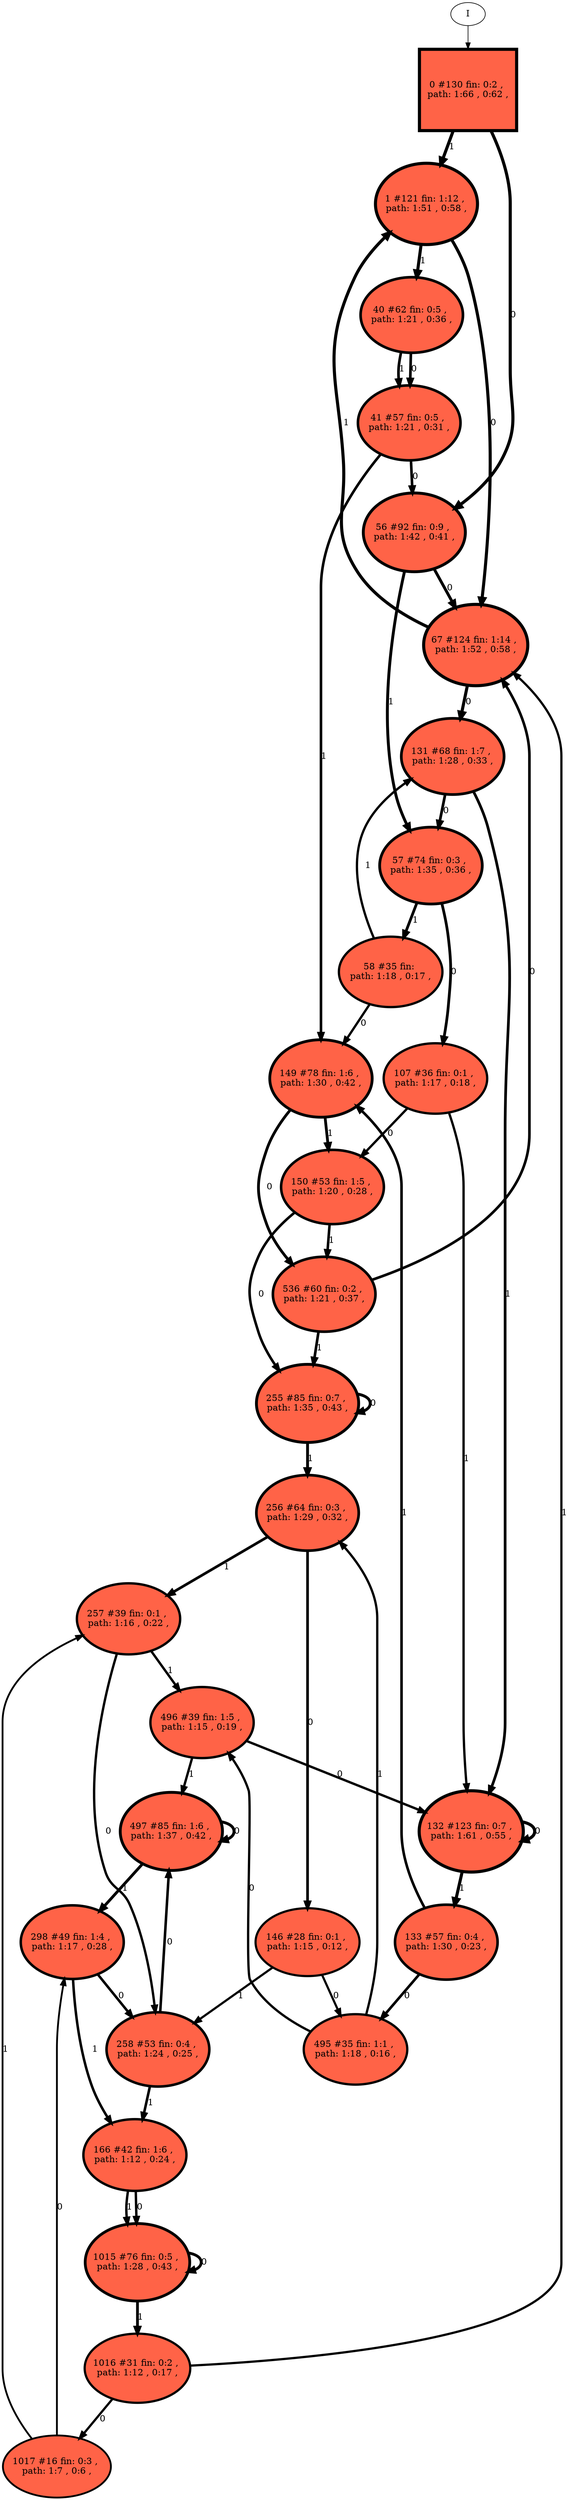 // produced with flexfringe // 
digraph DFA {
	0 [label="root" shape=box];
		I -> 0;
	0 [ label="0 #130 fin: 0:2 , 
 path: 1:66 , 0:62 , " , style=filled, fillcolor="tomato", width=1.77074, height=1.77074, penwidth=4.8752];
		0 -> 1 [label="1 " , penwidth=4.8752 ];
		0 -> 56 [label="0 " , penwidth=4.8752 ];
	1 [ label="1 #121 fin: 1:12 , 
 path: 1:51 , 0:58 , " , style=filled, fillcolor="tomato", width=1.75855, height=1.75855, penwidth=4.80402];
		1 -> 40 [label="1 " , penwidth=4.80402 ];
		1 -> 67 [label="0 " , penwidth=4.80402 ];
	56 [ label="56 #92 fin: 0:9 , 
 path: 1:42 , 0:41 , " , style=filled, fillcolor="tomato", width=1.71066, height=1.71066, penwidth=4.5326];
		56 -> 57 [label="1 " , penwidth=4.5326 ];
		56 -> 67 [label="0 " , penwidth=4.5326 ];
	40 [ label="40 #62 fin: 0:5 , 
 path: 1:21 , 0:36 , " , style=filled, fillcolor="tomato", width=1.63766, height=1.63766, penwidth=4.14313];
		40 -> 41 [label="1 " , penwidth=4.14313 ];
		40 -> 41 [label="0 " , penwidth=4.14313 ];
	57 [ label="57 #74 fin: 0:3 , 
 path: 1:35 , 0:36 , " , style=filled, fillcolor="tomato", width=1.671, height=1.671, penwidth=4.31749];
		57 -> 58 [label="1 " , penwidth=4.31749 ];
		57 -> 107 [label="0 " , penwidth=4.31749 ];
	67 [ label="67 #124 fin: 1:14 , 
 path: 1:52 , 0:58 , " , style=filled, fillcolor="tomato", width=1.76273, height=1.76273, penwidth=4.82831];
		67 -> 1 [label="1 " , penwidth=4.82831 ];
		67 -> 131 [label="0 " , penwidth=4.82831 ];
	41 [ label="41 #57 fin: 0:5 , 
 path: 1:21 , 0:31 , " , style=filled, fillcolor="tomato", width=1.62145, height=1.62145, penwidth=4.06044];
		41 -> 149 [label="1 " , penwidth=4.06044 ];
		41 -> 56 [label="0 " , penwidth=4.06044 ];
	58 [ label="58 #35 fin: 
 path: 1:18 , 0:17 , " , style=filled, fillcolor="tomato", width=1.52247, height=1.52247, penwidth=3.58352];
		58 -> 131 [label="1 " , penwidth=3.58352 ];
		58 -> 149 [label="0 " , penwidth=3.58352 ];
	107 [ label="107 #36 fin: 0:1 , 
 path: 1:17 , 0:18 , " , style=filled, fillcolor="tomato", width=1.52843, height=1.52843, penwidth=3.61092];
		107 -> 132 [label="1 " , penwidth=3.61092 ];
		107 -> 150 [label="0 " , penwidth=3.61092 ];
	131 [ label="131 #68 fin: 1:7 , 
 path: 1:28 , 0:33 , " , style=filled, fillcolor="tomato", width=1.6552, height=1.6552, penwidth=4.23411];
		131 -> 132 [label="1 " , penwidth=4.23411 ];
		131 -> 57 [label="0 " , penwidth=4.23411 ];
	149 [ label="149 #78 fin: 1:6 , 
 path: 1:30 , 0:42 , " , style=filled, fillcolor="tomato", width=1.68073, height=1.68073, penwidth=4.36945];
		149 -> 150 [label="1 " , penwidth=4.36945 ];
		149 -> 536 [label="0 " , penwidth=4.36945 ];
	132 [ label="132 #123 fin: 0:7 , 
 path: 1:61 , 0:55 , " , style=filled, fillcolor="tomato", width=1.76135, height=1.76135, penwidth=4.82028];
		132 -> 133 [label="1 " , penwidth=4.82028 ];
		132 -> 132 [label="0 " , penwidth=4.82028 ];
	150 [ label="150 #53 fin: 1:5 , 
 path: 1:20 , 0:28 , " , style=filled, fillcolor="tomato", width=1.60723, height=1.60723, penwidth=3.98898];
		150 -> 536 [label="1 " , penwidth=3.98898 ];
		150 -> 255 [label="0 " , penwidth=3.98898 ];
	536 [ label="536 #60 fin: 0:2 , 
 path: 1:21 , 0:37 , " , style=filled, fillcolor="tomato", width=1.63137, height=1.63137, penwidth=4.11087];
		536 -> 255 [label="1 " , penwidth=4.11087 ];
		536 -> 67 [label="0 " , penwidth=4.11087 ];
	133 [ label="133 #57 fin: 0:4 , 
 path: 1:30 , 0:23 , " , style=filled, fillcolor="tomato", width=1.62145, height=1.62145, penwidth=4.06044];
		133 -> 149 [label="1 " , penwidth=4.06044 ];
		133 -> 495 [label="0 " , penwidth=4.06044 ];
	495 [ label="495 #35 fin: 1:1 , 
 path: 1:18 , 0:16 , " , style=filled, fillcolor="tomato", width=1.52247, height=1.52247, penwidth=3.58352];
		495 -> 256 [label="1 " , penwidth=3.58352 ];
		495 -> 496 [label="0 " , penwidth=3.58352 ];
	496 [ label="496 #39 fin: 1:5 , 
 path: 1:15 , 0:19 , " , style=filled, fillcolor="tomato", width=1.54519, height=1.54519, penwidth=3.68888];
		496 -> 497 [label="1 " , penwidth=3.68888 ];
		496 -> 132 [label="0 " , penwidth=3.68888 ];
	255 [ label="255 #85 fin: 0:7 , 
 path: 1:35 , 0:43 , " , style=filled, fillcolor="tomato", width=1.69641, height=1.69641, penwidth=4.45435];
		255 -> 256 [label="1 " , penwidth=4.45435 ];
		255 -> 255 [label="0 " , penwidth=4.45435 ];
	497 [ label="497 #85 fin: 1:6 , 
 path: 1:37 , 0:42 , " , style=filled, fillcolor="tomato", width=1.69641, height=1.69641, penwidth=4.45435];
		497 -> 298 [label="1 " , penwidth=4.45435 ];
		497 -> 497 [label="0 " , penwidth=4.45435 ];
	256 [ label="256 #64 fin: 0:3 , 
 path: 1:29 , 0:32 , " , style=filled, fillcolor="tomato", width=1.64372, height=1.64372, penwidth=4.17439];
		256 -> 257 [label="1 " , penwidth=4.17439 ];
		256 -> 146 [label="0 " , penwidth=4.17439 ];
	257 [ label="257 #39 fin: 0:1 , 
 path: 1:16 , 0:22 , " , style=filled, fillcolor="tomato", width=1.54519, height=1.54519, penwidth=3.68888];
		257 -> 496 [label="1 " , penwidth=3.68888 ];
		257 -> 258 [label="0 " , penwidth=3.68888 ];
	146 [ label="146 #28 fin: 0:1 , 
 path: 1:15 , 0:12 , " , style=filled, fillcolor="tomato", width=1.47414, height=1.47414, penwidth=3.3673];
		146 -> 258 [label="1 " , penwidth=3.3673 ];
		146 -> 495 [label="0 " , penwidth=3.3673 ];
	258 [ label="258 #53 fin: 0:4 , 
 path: 1:24 , 0:25 , " , style=filled, fillcolor="tomato", width=1.60723, height=1.60723, penwidth=3.98898];
		258 -> 166 [label="1 " , penwidth=3.98898 ];
		258 -> 497 [label="0 " , penwidth=3.98898 ];
	298 [ label="298 #49 fin: 1:4 , 
 path: 1:17 , 0:28 , " , style=filled, fillcolor="tomato", width=1.59169, height=1.59169, penwidth=3.91202];
		298 -> 166 [label="1 " , penwidth=3.91202 ];
		298 -> 258 [label="0 " , penwidth=3.91202 ];
	166 [ label="166 #42 fin: 1:6 , 
 path: 1:12 , 0:24 , " , style=filled, fillcolor="tomato", width=1.5605, height=1.5605, penwidth=3.7612];
		166 -> 1015 [label="1 " , penwidth=3.7612 ];
		166 -> 1015 [label="0 " , penwidth=3.7612 ];
	1015 [ label="1015 #76 fin: 0:5 , 
 path: 1:28 , 0:43 , " , style=filled, fillcolor="tomato", width=1.67594, height=1.67594, penwidth=4.34381];
		1015 -> 1016 [label="1 " , penwidth=4.34381 ];
		1015 -> 1015 [label="0 " , penwidth=4.34381 ];
	1016 [ label="1016 #31 fin: 0:2 , 
 path: 1:12 , 0:17 , " , style=filled, fillcolor="tomato", width=1.49643, height=1.49643, penwidth=3.46574];
		1016 -> 67 [label="1 " , penwidth=3.46574 ];
		1016 -> 1017 [label="0 " , penwidth=3.46574 ];
	1017 [ label="1017 #16 fin: 0:3 , 
 path: 1:7 , 0:6 , " , style=filled, fillcolor="tomato", width=1.3437, height=1.3437, penwidth=2.83321];
		1017 -> 257 [label="1 " , penwidth=2.83321 ];
		1017 -> 298 [label="0 " , penwidth=2.83321 ];
}
